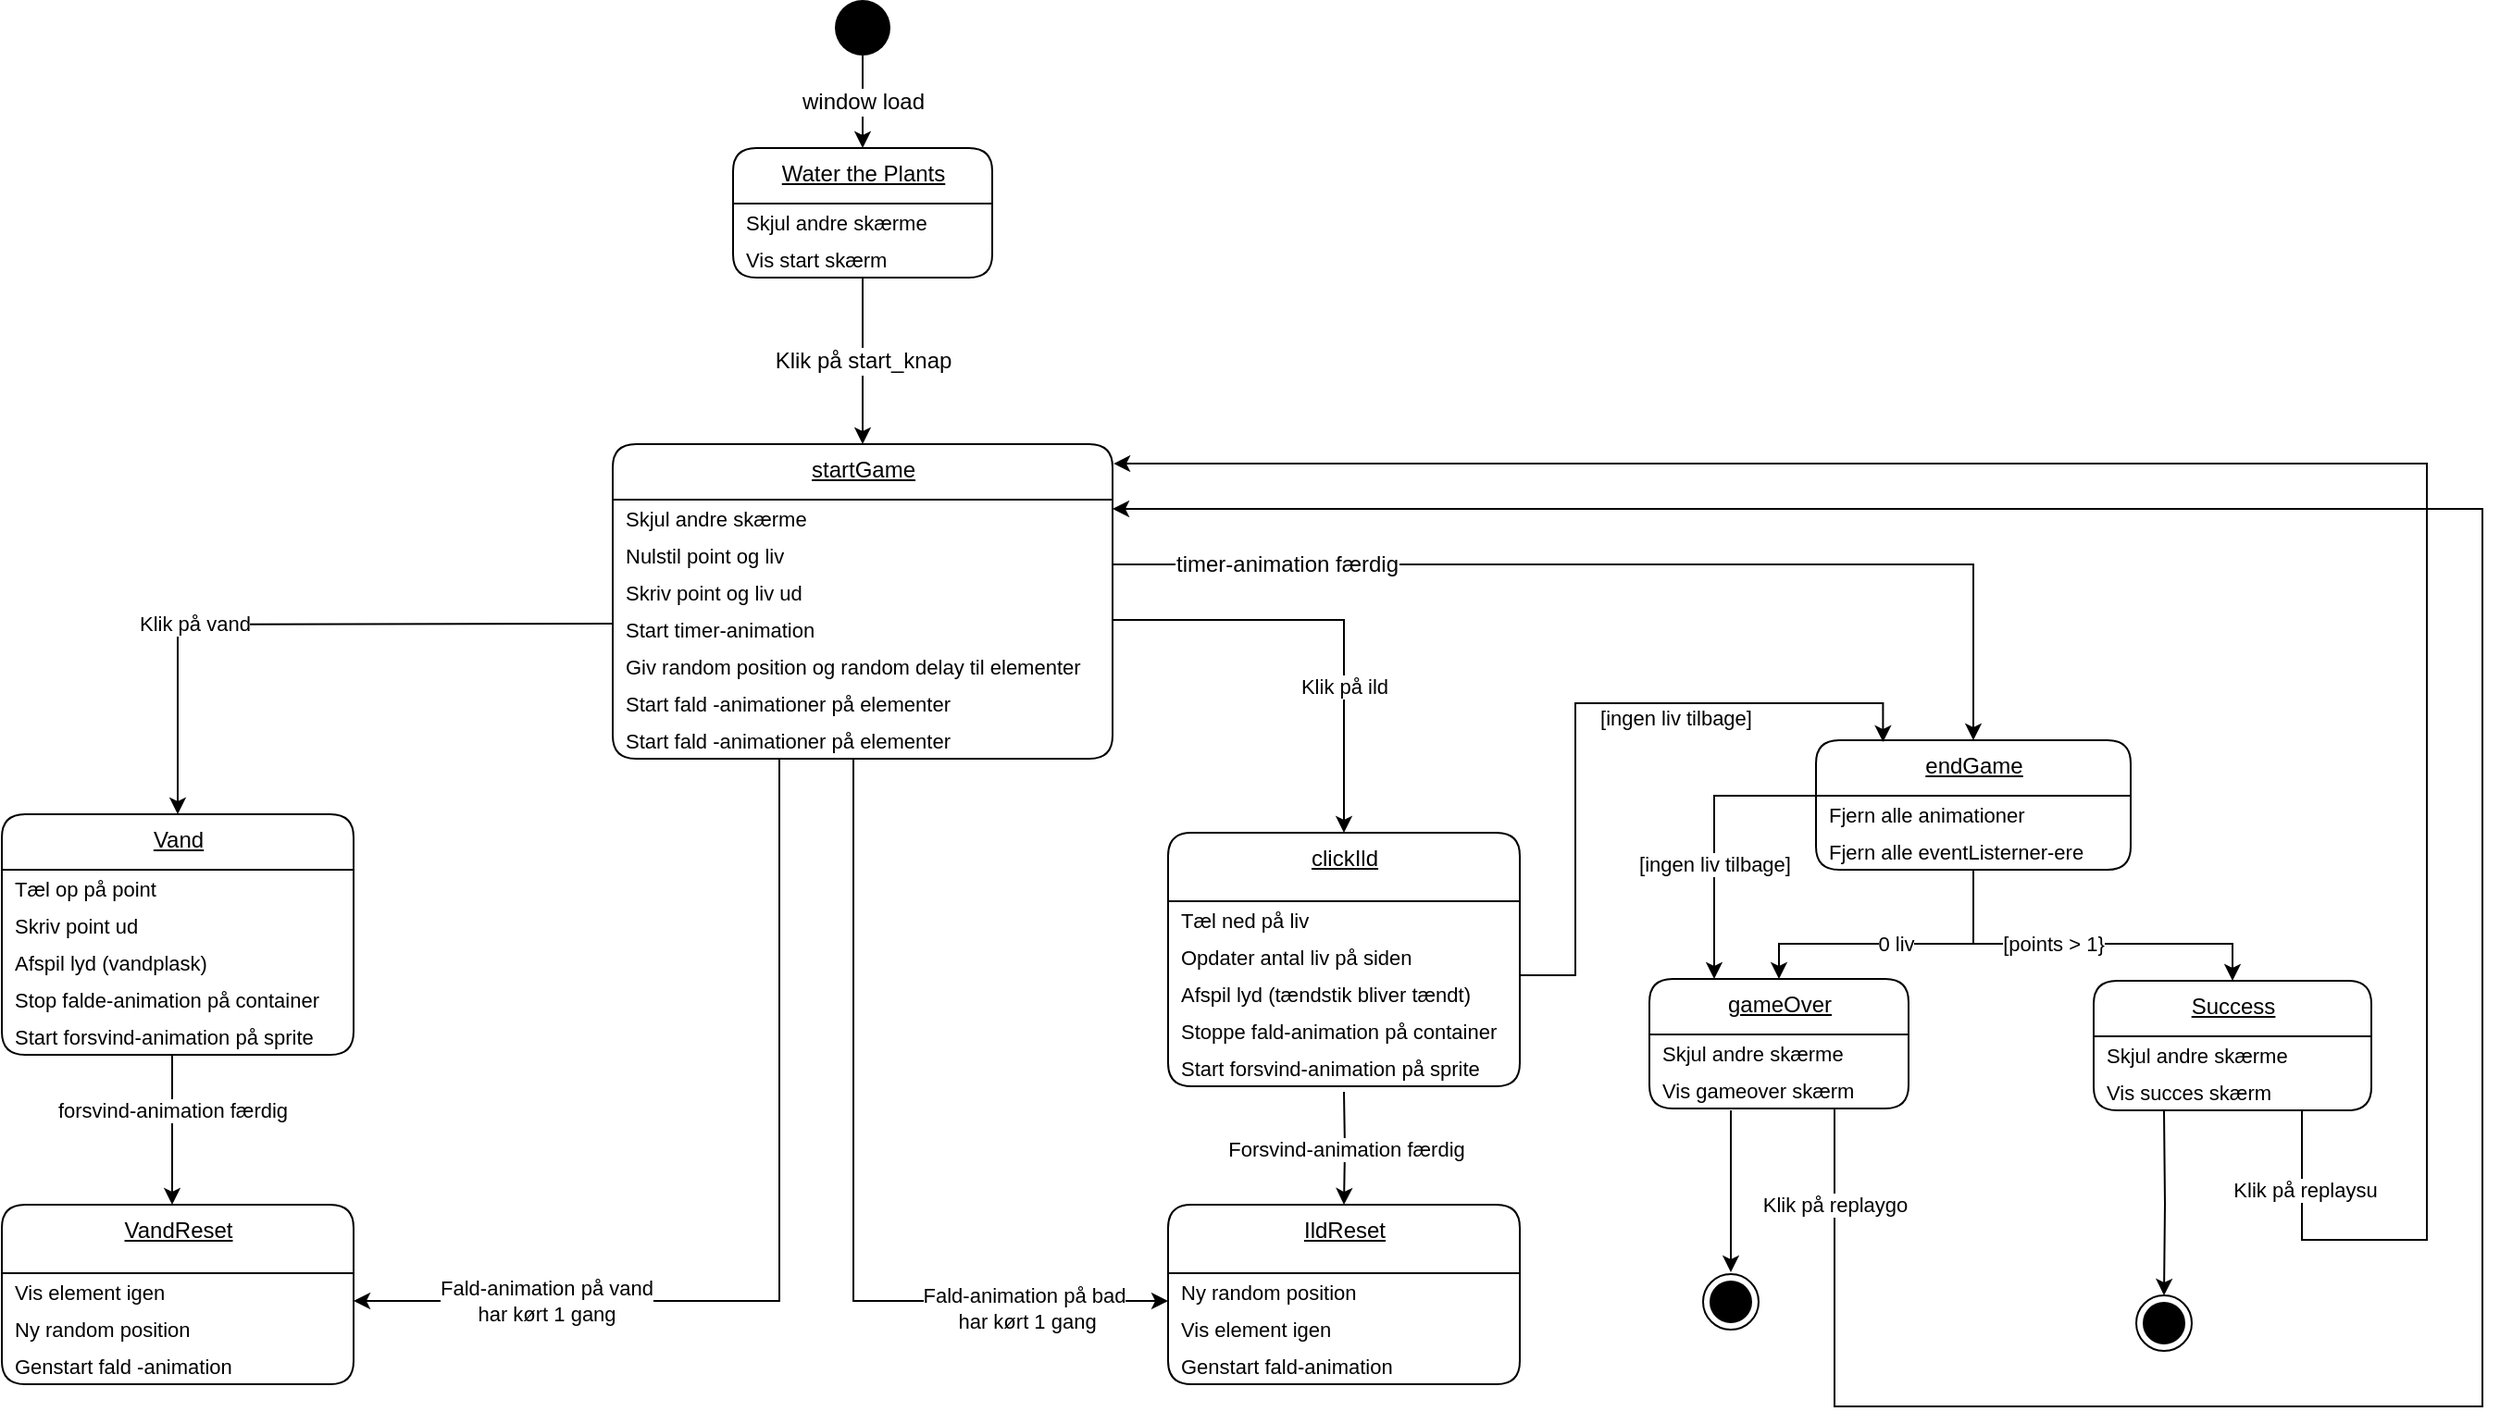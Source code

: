 <mxfile>
    <diagram id="dPa3eCRp1KqCvTpyh3m8" name="Page-1">
        <mxGraphModel dx="1763" dy="995" grid="1" gridSize="10" guides="1" tooltips="1" connect="1" arrows="1" fold="1" page="1" pageScale="1" pageWidth="827" pageHeight="1169" math="0" shadow="0">
            <root>
                <mxCell id="0"/>
                <mxCell id="1" parent="0"/>
                <mxCell id="23" value="&lt;span style=&quot;font-size: 12px&quot;&gt;window load&lt;/span&gt;" style="edgeStyle=orthogonalEdgeStyle;rounded=0;orthogonalLoop=1;jettySize=auto;html=1;exitX=0.5;exitY=1;exitDx=0;exitDy=0;entryX=0.5;entryY=0;entryDx=0;entryDy=0;" parent="1" source="2" target="63" edge="1">
                    <mxGeometry relative="1" as="geometry">
                        <mxPoint x="260" y="80" as="targetPoint"/>
                    </mxGeometry>
                </mxCell>
                <mxCell id="2" value="" style="ellipse;fillColor=#000000;strokeColor=none;" parent="1" vertex="1">
                    <mxGeometry x="460" width="30" height="30" as="geometry"/>
                </mxCell>
                <mxCell id="25" value="startGame" style="swimlane;fontStyle=4;align=center;verticalAlign=top;childLayout=stackLayout;horizontal=1;startSize=30;horizontalStack=0;resizeParent=1;resizeParentMax=0;resizeLast=0;collapsible=0;marginBottom=0;html=1;rounded=1;absoluteArcSize=1;arcSize=25;" parent="1" vertex="1">
                    <mxGeometry x="340" y="240" width="270" height="170" as="geometry"/>
                </mxCell>
                <mxCell id="26" value="Skjul andre skærme" style="fillColor=none;strokeColor=none;align=left;verticalAlign=middle;spacingLeft=5;fontSize=11;" parent="25" vertex="1">
                    <mxGeometry y="30" width="270" height="20" as="geometry"/>
                </mxCell>
                <mxCell id="46" value="Nulstil point og liv" style="fillColor=none;strokeColor=none;align=left;verticalAlign=middle;spacingLeft=5;fontSize=11;" parent="25" vertex="1">
                    <mxGeometry y="50" width="270" height="20" as="geometry"/>
                </mxCell>
                <mxCell id="47" value="Skriv point og liv ud" style="fillColor=none;strokeColor=none;align=left;verticalAlign=middle;spacingLeft=5;fontSize=11;" parent="25" vertex="1">
                    <mxGeometry y="70" width="270" height="20" as="geometry"/>
                </mxCell>
                <mxCell id="49" value="Start timer-animation" style="fillColor=none;strokeColor=none;align=left;verticalAlign=middle;spacingLeft=5;fontSize=11;" parent="25" vertex="1">
                    <mxGeometry y="90" width="270" height="20" as="geometry"/>
                </mxCell>
                <mxCell id="50" value="Giv random position og random delay til elementer" style="fillColor=none;strokeColor=none;align=left;verticalAlign=middle;spacingLeft=5;fontSize=11;" parent="25" vertex="1">
                    <mxGeometry y="110" width="270" height="20" as="geometry"/>
                </mxCell>
                <mxCell id="52" value="Start fald -animationer på elementer" style="fillColor=none;strokeColor=none;align=left;verticalAlign=middle;spacingLeft=5;fontSize=11;" parent="25" vertex="1">
                    <mxGeometry y="130" width="270" height="20" as="geometry"/>
                </mxCell>
                <mxCell id="147" value="Start fald -animationer på elementer" style="fillColor=none;strokeColor=none;align=left;verticalAlign=middle;spacingLeft=5;fontSize=11;" parent="25" vertex="1">
                    <mxGeometry y="150" width="270" height="20" as="geometry"/>
                </mxCell>
                <mxCell id="53" value="&lt;span style=&quot;font-size: 12px&quot;&gt;Klik på start_knap&lt;/span&gt;" style="edgeStyle=orthogonalEdgeStyle;rounded=0;orthogonalLoop=1;jettySize=auto;html=1;exitX=0.5;exitY=1;exitDx=0;exitDy=0;entryX=0.5;entryY=0;entryDx=0;entryDy=0;" parent="1" source="65" target="25" edge="1">
                    <mxGeometry relative="1" as="geometry">
                        <mxPoint x="260" y="157" as="sourcePoint"/>
                    </mxGeometry>
                </mxCell>
                <mxCell id="55" value="Vand" style="swimlane;fontStyle=4;align=center;verticalAlign=top;childLayout=stackLayout;horizontal=1;startSize=30;horizontalStack=0;resizeParent=1;resizeParentMax=0;resizeLast=0;collapsible=0;marginBottom=0;html=1;rounded=1;absoluteArcSize=1;arcSize=25;" parent="1" vertex="1">
                    <mxGeometry x="10" y="440" width="190" height="130" as="geometry"/>
                </mxCell>
                <mxCell id="56" value="Tæl op på point" style="fillColor=none;strokeColor=none;align=left;verticalAlign=middle;spacingLeft=5;fontSize=11;" parent="55" vertex="1">
                    <mxGeometry y="30" width="190" height="20" as="geometry"/>
                </mxCell>
                <mxCell id="57" value="Skriv point ud" style="fillColor=none;strokeColor=none;align=left;verticalAlign=middle;spacingLeft=5;fontSize=11;" parent="55" vertex="1">
                    <mxGeometry y="50" width="190" height="20" as="geometry"/>
                </mxCell>
                <mxCell id="117" value="Afspil lyd (vandplask)" style="fillColor=none;strokeColor=none;align=left;verticalAlign=middle;spacingLeft=5;fontSize=11;" parent="55" vertex="1">
                    <mxGeometry y="70" width="190" height="20" as="geometry"/>
                </mxCell>
                <mxCell id="144" value="Stop falde-animation på container" style="fillColor=none;strokeColor=none;align=left;verticalAlign=middle;spacingLeft=5;fontSize=11;" parent="55" vertex="1">
                    <mxGeometry y="90" width="190" height="20" as="geometry"/>
                </mxCell>
                <mxCell id="145" value="Start forsvind-animation på sprite" style="fillColor=none;strokeColor=none;align=left;verticalAlign=middle;spacingLeft=5;fontSize=11;" parent="55" vertex="1">
                    <mxGeometry y="110" width="190" height="20" as="geometry"/>
                </mxCell>
                <mxCell id="63" value="Water the Plants" style="swimlane;fontStyle=4;align=center;verticalAlign=top;childLayout=stackLayout;horizontal=1;startSize=30;horizontalStack=0;resizeParent=1;resizeParentMax=0;resizeLast=0;collapsible=0;marginBottom=0;html=1;rounded=1;absoluteArcSize=1;arcSize=25;" parent="1" vertex="1">
                    <mxGeometry x="405" y="80" width="140" height="70" as="geometry"/>
                </mxCell>
                <mxCell id="64" value="Skjul andre skærme" style="fillColor=none;strokeColor=none;align=left;verticalAlign=middle;spacingLeft=5;fontSize=11;" parent="63" vertex="1">
                    <mxGeometry y="30" width="140" height="20" as="geometry"/>
                </mxCell>
                <mxCell id="65" value="Vis start skærm" style="fillColor=none;strokeColor=none;align=left;verticalAlign=middle;spacingLeft=5;fontSize=11;" parent="63" vertex="1">
                    <mxGeometry y="50" width="140" height="20" as="geometry"/>
                </mxCell>
                <mxCell id="68" value="VandReset" style="swimlane;fontStyle=4;align=center;verticalAlign=top;childLayout=stackLayout;horizontal=1;startSize=37;horizontalStack=0;resizeParent=1;resizeParentMax=0;resizeLast=0;collapsible=0;marginBottom=0;html=1;rounded=1;absoluteArcSize=1;arcSize=25;" parent="1" vertex="1">
                    <mxGeometry x="10" y="651" width="190" height="97" as="geometry"/>
                </mxCell>
                <mxCell id="69" value="Vis element igen" style="fillColor=none;strokeColor=none;align=left;verticalAlign=middle;spacingLeft=5;fontSize=11;" parent="68" vertex="1">
                    <mxGeometry y="37" width="190" height="20" as="geometry"/>
                </mxCell>
                <mxCell id="70" value="Ny random position" style="fillColor=none;strokeColor=none;align=left;verticalAlign=middle;spacingLeft=5;fontSize=11;" parent="68" vertex="1">
                    <mxGeometry y="57" width="190" height="20" as="geometry"/>
                </mxCell>
                <mxCell id="71" value="Genstart fald -animation" style="fillColor=none;strokeColor=none;align=left;verticalAlign=middle;spacingLeft=5;fontSize=11;" parent="68" vertex="1">
                    <mxGeometry y="77" width="190" height="20" as="geometry"/>
                </mxCell>
                <mxCell id="72" value="" style="edgeStyle=orthogonalEdgeStyle;rounded=0;orthogonalLoop=1;jettySize=auto;html=1;exitX=0.5;exitY=1;exitDx=0;exitDy=0;entryX=0.5;entryY=0;entryDx=0;entryDy=0;" parent="1" edge="1">
                    <mxGeometry x="-0.012" y="-45" relative="1" as="geometry">
                        <mxPoint x="102" y="570" as="sourcePoint"/>
                        <mxPoint x="102" y="651" as="targetPoint"/>
                        <mxPoint as="offset"/>
                    </mxGeometry>
                </mxCell>
                <mxCell id="146" value="forsvind-animation færdig" style="edgeLabel;html=1;align=center;verticalAlign=middle;resizable=0;points=[];fontSize=11;" parent="72" vertex="1" connectable="0">
                    <mxGeometry x="-0.265" relative="1" as="geometry">
                        <mxPoint as="offset"/>
                    </mxGeometry>
                </mxCell>
                <mxCell id="73" value="Klik på vand" style="edgeStyle=orthogonalEdgeStyle;rounded=0;orthogonalLoop=1;jettySize=auto;html=1;exitX=0;exitY=0;exitDx=0;exitDy=0;entryX=0.5;entryY=0;entryDx=0;entryDy=0;" parent="1" target="55" edge="1">
                    <mxGeometry x="0.338" relative="1" as="geometry">
                        <mxPoint as="offset"/>
                        <mxPoint x="340" y="337" as="sourcePoint"/>
                    </mxGeometry>
                </mxCell>
                <mxCell id="75" value="clickIld" style="swimlane;fontStyle=4;align=center;verticalAlign=top;childLayout=stackLayout;horizontal=1;startSize=37;horizontalStack=0;resizeParent=1;resizeParentMax=0;resizeLast=0;collapsible=0;marginBottom=0;html=1;rounded=1;absoluteArcSize=1;arcSize=25;" parent="1" vertex="1">
                    <mxGeometry x="640" y="450" width="190" height="137" as="geometry"/>
                </mxCell>
                <mxCell id="76" value="Tæl ned på liv" style="fillColor=none;strokeColor=none;align=left;verticalAlign=middle;spacingLeft=5;fontSize=11;" parent="75" vertex="1">
                    <mxGeometry y="37" width="190" height="20" as="geometry"/>
                </mxCell>
                <mxCell id="77" value="Opdater antal liv på siden" style="fillColor=none;strokeColor=none;align=left;verticalAlign=middle;spacingLeft=5;fontSize=11;" parent="75" vertex="1">
                    <mxGeometry y="57" width="190" height="20" as="geometry"/>
                </mxCell>
                <mxCell id="118" value="Afspil lyd (tændstik bliver tændt)" style="fillColor=none;strokeColor=none;align=left;verticalAlign=middle;spacingLeft=5;fontSize=11;" parent="75" vertex="1">
                    <mxGeometry y="77" width="190" height="20" as="geometry"/>
                </mxCell>
                <mxCell id="125" value="Stoppe fald-animation på container" style="fillColor=none;strokeColor=none;align=left;verticalAlign=middle;spacingLeft=5;fontSize=11;" parent="75" vertex="1">
                    <mxGeometry y="97" width="190" height="20" as="geometry"/>
                </mxCell>
                <mxCell id="126" value="Start forsvind-animation på sprite" style="fillColor=none;strokeColor=none;align=left;verticalAlign=middle;spacingLeft=5;fontSize=11;" parent="75" vertex="1">
                    <mxGeometry y="117" width="190" height="20" as="geometry"/>
                </mxCell>
                <mxCell id="79" value="IldReset" style="swimlane;fontStyle=4;align=center;verticalAlign=top;childLayout=stackLayout;horizontal=1;startSize=37;horizontalStack=0;resizeParent=1;resizeParentMax=0;resizeLast=0;collapsible=0;marginBottom=0;html=1;rounded=1;absoluteArcSize=1;arcSize=25;" parent="1" vertex="1">
                    <mxGeometry x="640" y="651" width="190" height="97" as="geometry"/>
                </mxCell>
                <mxCell id="80" value="Ny random position " style="fillColor=none;strokeColor=none;align=left;verticalAlign=middle;spacingLeft=5;fontSize=11;" parent="79" vertex="1">
                    <mxGeometry y="37" width="190" height="20" as="geometry"/>
                </mxCell>
                <mxCell id="82" value="Vis element igen " style="fillColor=none;strokeColor=none;align=left;verticalAlign=middle;spacingLeft=5;fontSize=11;" parent="79" vertex="1">
                    <mxGeometry y="57" width="190" height="20" as="geometry"/>
                </mxCell>
                <mxCell id="133" value="Genstart fald-animation" style="fillColor=none;strokeColor=none;align=left;verticalAlign=middle;spacingLeft=5;fontSize=11;" parent="79" vertex="1">
                    <mxGeometry y="77" width="190" height="20" as="geometry"/>
                </mxCell>
                <mxCell id="83" value="Forsvind-animation færdig" style="edgeStyle=orthogonalEdgeStyle;rounded=0;orthogonalLoop=1;jettySize=auto;html=1;entryX=0.5;entryY=0;entryDx=0;entryDy=0;" parent="1" target="79" edge="1">
                    <mxGeometry relative="1" as="geometry">
                        <mxPoint x="735" y="590" as="sourcePoint"/>
                    </mxGeometry>
                </mxCell>
                <mxCell id="87" value="&lt;span style=&quot;font-size: 12px&quot;&gt;timer-animation færdig&lt;/span&gt;" style="edgeStyle=orthogonalEdgeStyle;rounded=0;orthogonalLoop=1;jettySize=auto;html=1;entryX=0.5;entryY=0;entryDx=0;entryDy=0;exitX=1;exitY=0.75;exitDx=0;exitDy=0;" parent="1" source="46" target="88" edge="1">
                    <mxGeometry x="-0.665" relative="1" as="geometry">
                        <mxPoint x="740.0" y="120" as="sourcePoint"/>
                        <mxPoint x="765" y="87" as="targetPoint"/>
                        <mxPoint as="offset"/>
                    </mxGeometry>
                </mxCell>
                <mxCell id="88" value="endGame" style="swimlane;fontStyle=4;align=center;verticalAlign=top;childLayout=stackLayout;horizontal=1;startSize=30;horizontalStack=0;resizeParent=1;resizeParentMax=0;resizeLast=0;collapsible=0;marginBottom=0;html=1;rounded=1;absoluteArcSize=1;arcSize=25;" parent="1" vertex="1">
                    <mxGeometry x="990" y="400" width="170" height="70" as="geometry"/>
                </mxCell>
                <mxCell id="89" value="Fjern alle animationer" style="fillColor=none;strokeColor=none;align=left;verticalAlign=middle;spacingLeft=5;fontSize=11;" parent="88" vertex="1">
                    <mxGeometry y="30" width="170" height="20" as="geometry"/>
                </mxCell>
                <mxCell id="90" value="Fjern alle eventListerner-ere" style="fillColor=none;strokeColor=none;align=left;verticalAlign=middle;spacingLeft=5;fontSize=11;" parent="88" vertex="1">
                    <mxGeometry y="50" width="170" height="20" as="geometry"/>
                </mxCell>
                <mxCell id="92" value="Success" style="swimlane;fontStyle=4;align=center;verticalAlign=top;childLayout=stackLayout;horizontal=1;startSize=30;horizontalStack=0;resizeParent=1;resizeParentMax=0;resizeLast=0;collapsible=0;marginBottom=0;html=1;rounded=1;absoluteArcSize=1;arcSize=25;fontSize=12;" parent="1" vertex="1">
                    <mxGeometry x="1140" y="530" width="150" height="70" as="geometry"/>
                </mxCell>
                <mxCell id="93" value="Skjul andre skærme" style="fillColor=none;strokeColor=none;align=left;verticalAlign=middle;spacingLeft=5;fontSize=11;" parent="92" vertex="1">
                    <mxGeometry y="30" width="150" height="20" as="geometry"/>
                </mxCell>
                <mxCell id="137" value="Vis succes skærm" style="fillColor=none;strokeColor=none;align=left;verticalAlign=middle;spacingLeft=5;fontSize=11;" parent="92" vertex="1">
                    <mxGeometry y="50" width="150" height="20" as="geometry"/>
                </mxCell>
                <mxCell id="94" style="edgeStyle=orthogonalEdgeStyle;rounded=0;orthogonalLoop=1;jettySize=auto;html=1;entryX=0.5;entryY=0;entryDx=0;entryDy=0;" parent="1" target="102" edge="1">
                    <mxGeometry relative="1" as="geometry">
                        <mxPoint x="1185" y="620" as="targetPoint"/>
                        <mxPoint x="1178" y="600" as="sourcePoint"/>
                    </mxGeometry>
                </mxCell>
                <mxCell id="95" value="gameOver" style="swimlane;fontStyle=4;align=center;verticalAlign=top;childLayout=stackLayout;horizontal=1;startSize=30;horizontalStack=0;resizeParent=1;resizeParentMax=0;resizeLast=0;collapsible=0;marginBottom=0;html=1;rounded=1;absoluteArcSize=1;arcSize=25;fontSize=12;" parent="1" vertex="1">
                    <mxGeometry x="900" y="529" width="140" height="70" as="geometry"/>
                </mxCell>
                <mxCell id="96" value="Skjul andre skærme" style="fillColor=none;strokeColor=none;align=left;verticalAlign=middle;spacingLeft=5;fontSize=11;" parent="95" vertex="1">
                    <mxGeometry y="30" width="140" height="20" as="geometry"/>
                </mxCell>
                <mxCell id="134" value="Vis gameover skærm" style="fillColor=none;strokeColor=none;align=left;verticalAlign=middle;spacingLeft=5;fontSize=11;" parent="95" vertex="1">
                    <mxGeometry y="50" width="140" height="20" as="geometry"/>
                </mxCell>
                <mxCell id="98" value="0 liv" style="edgeStyle=orthogonalEdgeStyle;rounded=0;orthogonalLoop=1;jettySize=auto;html=1;exitX=0.5;exitY=1;exitDx=0;exitDy=0;entryX=0.5;entryY=0;entryDx=0;entryDy=0;" parent="1" source="90" target="95" edge="1">
                    <mxGeometry relative="1" as="geometry">
                        <mxPoint x="974" y="530" as="targetPoint"/>
                        <Array as="points">
                            <mxPoint x="1075" y="510"/>
                            <mxPoint x="970" y="510"/>
                        </Array>
                    </mxGeometry>
                </mxCell>
                <mxCell id="99" style="edgeStyle=orthogonalEdgeStyle;rounded=0;orthogonalLoop=1;jettySize=auto;html=1;exitX=0;exitY=0;exitDx=0;exitDy=0;entryX=0.25;entryY=0;entryDx=0;entryDy=0;" parent="1" source="90" target="95" edge="1">
                    <mxGeometry relative="1" as="geometry">
                        <mxPoint x="939" y="530" as="targetPoint"/>
                    </mxGeometry>
                </mxCell>
                <mxCell id="100" value="[ingen liv tilbage]" style="edgeLabel;html=1;align=center;verticalAlign=middle;resizable=0;points=[];" parent="99" vertex="1" connectable="0">
                    <mxGeometry x="0.285" relative="1" as="geometry">
                        <mxPoint as="offset"/>
                    </mxGeometry>
                </mxCell>
                <mxCell id="101" value="" style="ellipse;html=1;shape=endState;fillColor=#000000;strokeColor=#000000;" parent="1" vertex="1">
                    <mxGeometry x="929" y="688.5" width="30" height="30" as="geometry"/>
                </mxCell>
                <mxCell id="102" value="" style="ellipse;html=1;shape=endState;fillColor=#000000;strokeColor=#000000;" parent="1" vertex="1">
                    <mxGeometry x="1163" y="700" width="30" height="30" as="geometry"/>
                </mxCell>
                <mxCell id="109" style="edgeStyle=orthogonalEdgeStyle;rounded=0;orthogonalLoop=1;jettySize=auto;html=1;entryX=0.5;entryY=0;entryDx=0;entryDy=0;exitX=0.5;exitY=1;exitDx=0;exitDy=0;" parent="1" edge="1">
                    <mxGeometry relative="1" as="geometry">
                        <mxPoint x="944" y="600" as="sourcePoint"/>
                        <mxPoint x="944" y="687.5" as="targetPoint"/>
                    </mxGeometry>
                </mxCell>
                <mxCell id="110" style="edgeStyle=orthogonalEdgeStyle;rounded=0;orthogonalLoop=1;jettySize=auto;html=1;exitX=1;exitY=0.5;exitDx=0;exitDy=0;entryX=0.213;entryY=0.014;entryDx=0;entryDy=0;entryPerimeter=0;" parent="1" source="76" target="88" edge="1">
                    <mxGeometry relative="1" as="geometry">
                        <Array as="points">
                            <mxPoint x="860" y="527"/>
                            <mxPoint x="860" y="380"/>
                            <mxPoint x="1026" y="380"/>
                        </Array>
                    </mxGeometry>
                </mxCell>
                <mxCell id="111" value="[ingen liv tilbage]" style="edgeLabel;html=1;align=center;verticalAlign=middle;resizable=0;points=[];" parent="110" vertex="1" connectable="0">
                    <mxGeometry x="-0.001" y="1" relative="1" as="geometry">
                        <mxPoint x="55" y="-2" as="offset"/>
                    </mxGeometry>
                </mxCell>
                <mxCell id="127" style="edgeStyle=orthogonalEdgeStyle;html=1;entryX=1;entryY=0.75;entryDx=0;entryDy=0;fontSize=11;rounded=0;" parent="1" target="69" edge="1">
                    <mxGeometry relative="1" as="geometry">
                        <Array as="points">
                            <mxPoint x="430" y="703"/>
                        </Array>
                        <mxPoint x="430" y="410" as="sourcePoint"/>
                    </mxGeometry>
                </mxCell>
                <mxCell id="128" value="Fald-animation på vand&lt;br&gt;har kørt 1 gang" style="edgeLabel;html=1;align=center;verticalAlign=middle;resizable=0;points=[];fontSize=11;" parent="127" vertex="1" connectable="0">
                    <mxGeometry x="0.603" relative="1" as="geometry">
                        <mxPoint as="offset"/>
                    </mxGeometry>
                </mxCell>
                <mxCell id="130" style="edgeStyle=orthogonalEdgeStyle;html=1;entryX=0;entryY=0.75;entryDx=0;entryDy=0;fontSize=11;rounded=0;" parent="1" target="80" edge="1">
                    <mxGeometry relative="1" as="geometry">
                        <Array as="points">
                            <mxPoint x="470" y="703"/>
                        </Array>
                        <mxPoint x="470" y="410" as="sourcePoint"/>
                    </mxGeometry>
                </mxCell>
                <mxCell id="131" value="Fald-animation på bad&lt;br&gt;&amp;nbsp;har kørt 1 gang" style="edgeLabel;html=1;align=center;verticalAlign=middle;resizable=0;points=[];fontSize=11;" parent="130" vertex="1" connectable="0">
                    <mxGeometry x="0.409" y="-1" relative="1" as="geometry">
                        <mxPoint x="59" y="3" as="offset"/>
                    </mxGeometry>
                </mxCell>
                <mxCell id="135" style="edgeStyle=orthogonalEdgeStyle;html=1;entryX=1;entryY=0.25;entryDx=0;entryDy=0;fontSize=11;rounded=0;" parent="1" source="134" target="26" edge="1">
                    <mxGeometry relative="1" as="geometry">
                        <Array as="points">
                            <mxPoint x="1000" y="760"/>
                            <mxPoint x="1350" y="760"/>
                            <mxPoint x="1350" y="275"/>
                        </Array>
                    </mxGeometry>
                </mxCell>
                <mxCell id="136" value="Klik på replaygo" style="edgeLabel;html=1;align=center;verticalAlign=middle;resizable=0;points=[];fontSize=11;" parent="135" vertex="1" connectable="0">
                    <mxGeometry x="-0.94" relative="1" as="geometry">
                        <mxPoint as="offset"/>
                    </mxGeometry>
                </mxCell>
                <mxCell id="138" style="edgeStyle=orthogonalEdgeStyle;rounded=0;html=1;exitX=0.5;exitY=1;exitDx=0;exitDy=0;entryX=0.5;entryY=0;entryDx=0;entryDy=0;fontSize=11;" parent="1" source="90" target="92" edge="1">
                    <mxGeometry relative="1" as="geometry">
                        <Array as="points">
                            <mxPoint x="1075" y="510"/>
                            <mxPoint x="1215" y="510"/>
                        </Array>
                    </mxGeometry>
                </mxCell>
                <mxCell id="139" value="[points &amp;gt; 1}" style="edgeLabel;html=1;align=center;verticalAlign=middle;resizable=0;points=[];fontSize=11;" parent="138" vertex="1" connectable="0">
                    <mxGeometry x="-0.172" relative="1" as="geometry">
                        <mxPoint as="offset"/>
                    </mxGeometry>
                </mxCell>
                <mxCell id="142" style="edgeStyle=orthogonalEdgeStyle;rounded=0;html=1;exitX=1;exitY=0.25;exitDx=0;exitDy=0;entryX=0.5;entryY=0;entryDx=0;entryDy=0;fontSize=11;" parent="1" source="49" target="75" edge="1">
                    <mxGeometry relative="1" as="geometry"/>
                </mxCell>
                <mxCell id="143" value="Klik på ild" style="edgeLabel;html=1;align=center;verticalAlign=middle;resizable=0;points=[];fontSize=11;" parent="142" vertex="1" connectable="0">
                    <mxGeometry x="0.338" relative="1" as="geometry">
                        <mxPoint as="offset"/>
                    </mxGeometry>
                </mxCell>
                <mxCell id="148" style="edgeStyle=orthogonalEdgeStyle;html=1;entryX=1.002;entryY=0.062;entryDx=0;entryDy=0;entryPerimeter=0;fontSize=11;rounded=0;exitX=0.75;exitY=1;exitDx=0;exitDy=0;" parent="1" source="137" target="25" edge="1">
                    <mxGeometry relative="1" as="geometry">
                        <Array as="points">
                            <mxPoint x="1253" y="670"/>
                            <mxPoint x="1320" y="670"/>
                            <mxPoint x="1320" y="251"/>
                        </Array>
                    </mxGeometry>
                </mxCell>
                <mxCell id="149" value="Klik på replaysu" style="edgeLabel;html=1;align=center;verticalAlign=middle;resizable=0;points=[];fontSize=11;" parent="148" vertex="1" connectable="0">
                    <mxGeometry x="-0.933" y="1" relative="1" as="geometry">
                        <mxPoint as="offset"/>
                    </mxGeometry>
                </mxCell>
            </root>
        </mxGraphModel>
    </diagram>
</mxfile>